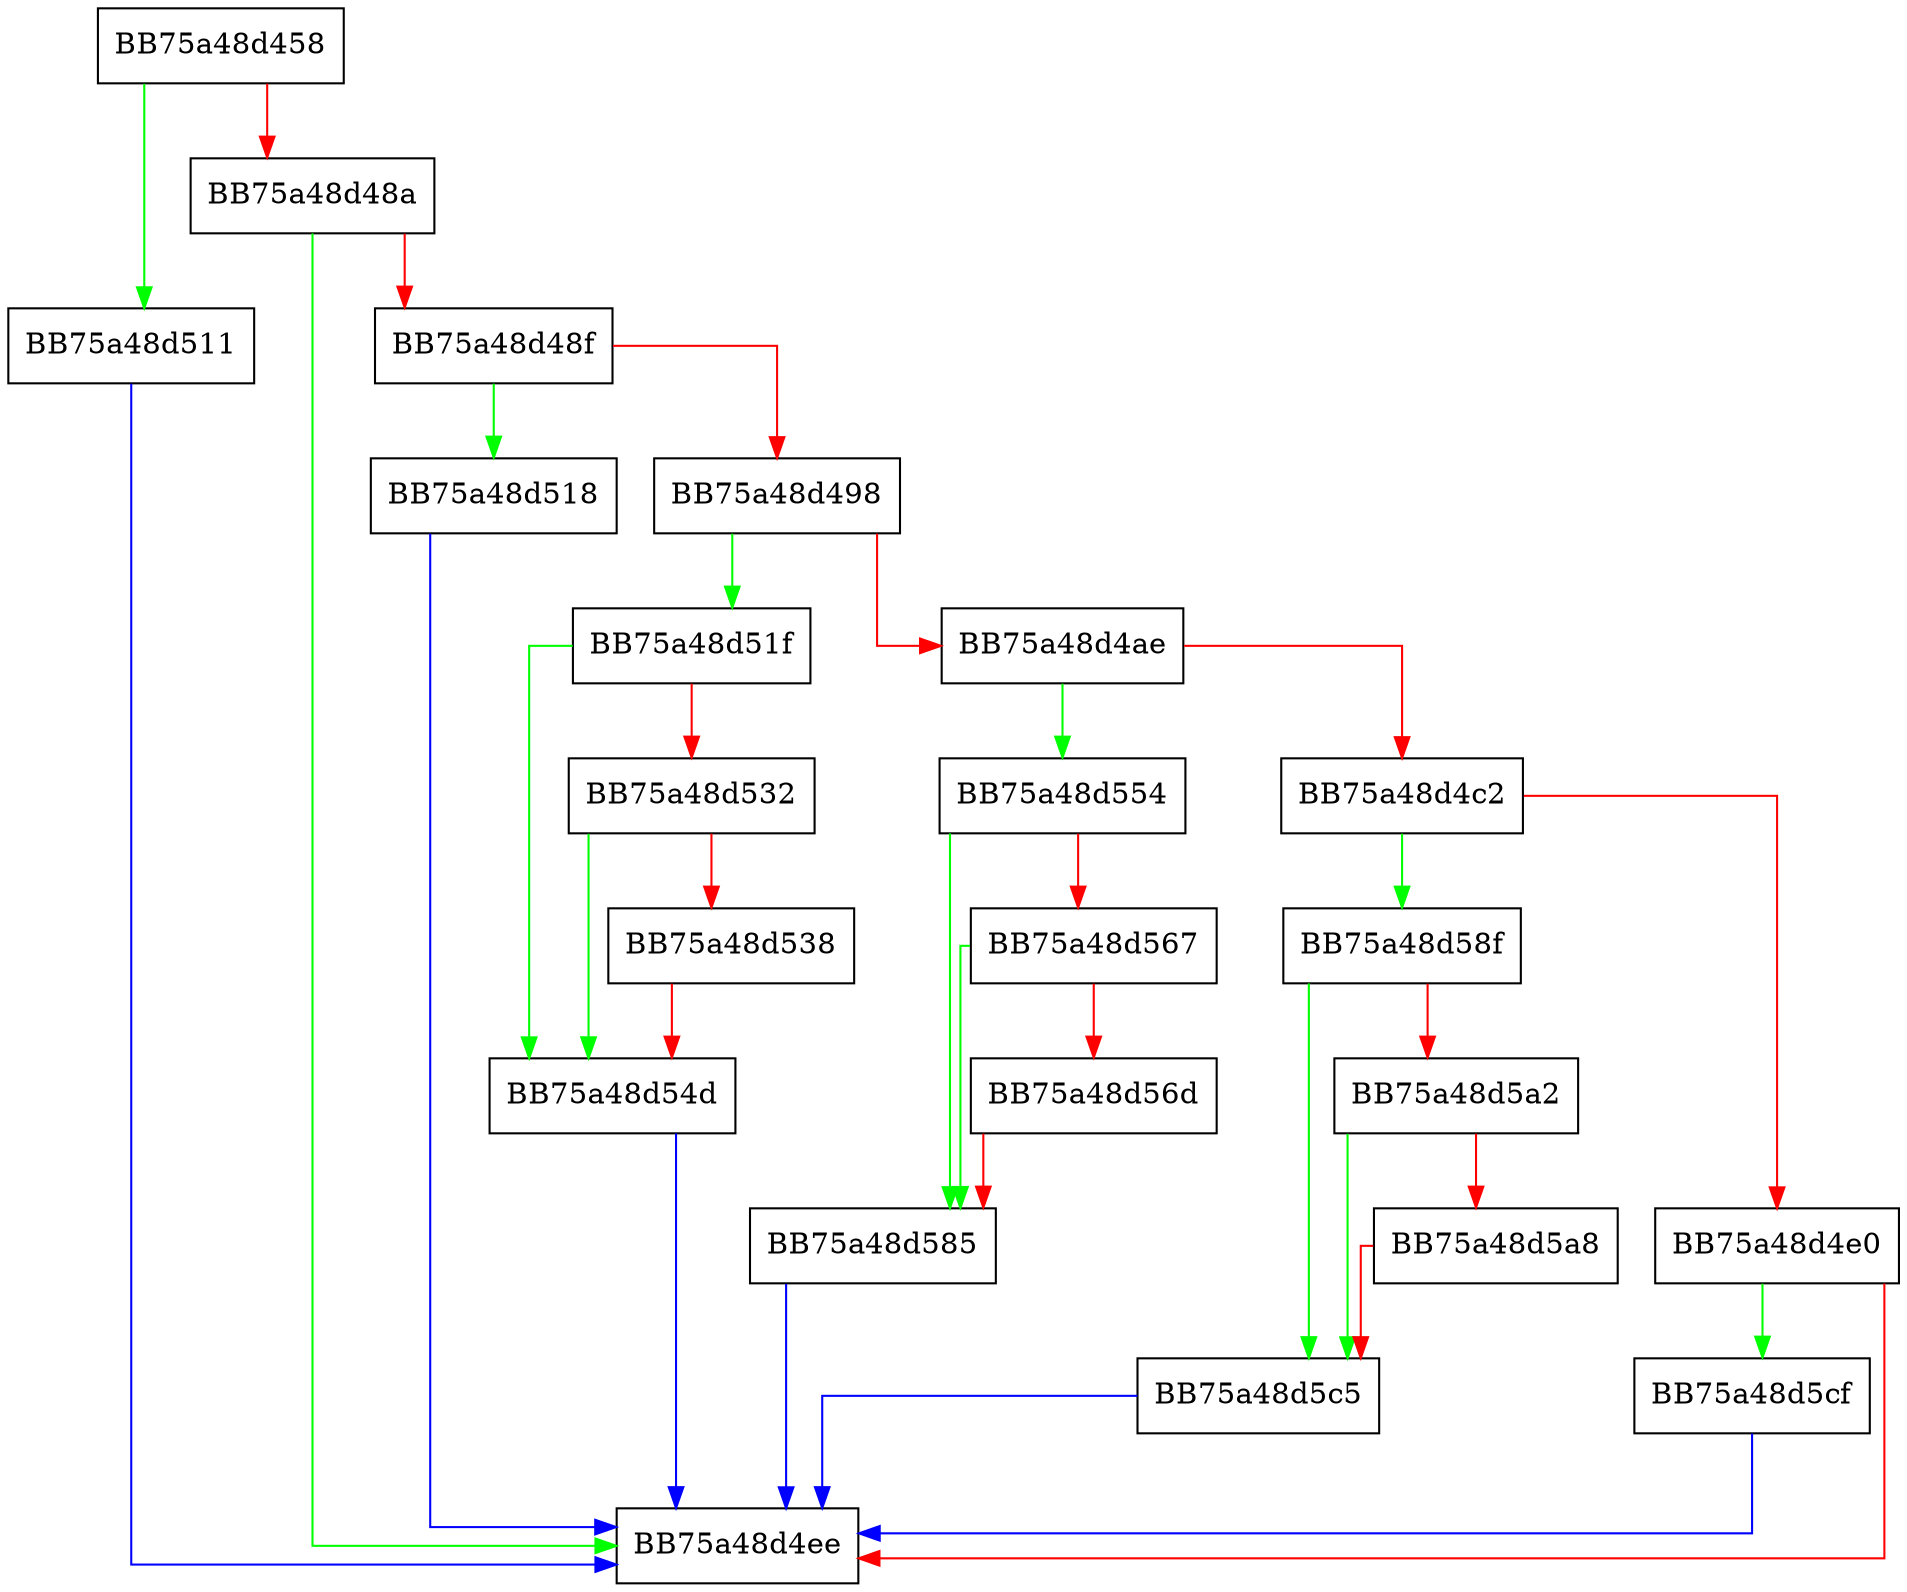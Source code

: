 digraph GetDllName {
  node [shape="box"];
  graph [splines=ortho];
  BB75a48d458 -> BB75a48d511 [color="green"];
  BB75a48d458 -> BB75a48d48a [color="red"];
  BB75a48d48a -> BB75a48d4ee [color="green"];
  BB75a48d48a -> BB75a48d48f [color="red"];
  BB75a48d48f -> BB75a48d518 [color="green"];
  BB75a48d48f -> BB75a48d498 [color="red"];
  BB75a48d498 -> BB75a48d51f [color="green"];
  BB75a48d498 -> BB75a48d4ae [color="red"];
  BB75a48d4ae -> BB75a48d554 [color="green"];
  BB75a48d4ae -> BB75a48d4c2 [color="red"];
  BB75a48d4c2 -> BB75a48d58f [color="green"];
  BB75a48d4c2 -> BB75a48d4e0 [color="red"];
  BB75a48d4e0 -> BB75a48d5cf [color="green"];
  BB75a48d4e0 -> BB75a48d4ee [color="red"];
  BB75a48d511 -> BB75a48d4ee [color="blue"];
  BB75a48d518 -> BB75a48d4ee [color="blue"];
  BB75a48d51f -> BB75a48d54d [color="green"];
  BB75a48d51f -> BB75a48d532 [color="red"];
  BB75a48d532 -> BB75a48d54d [color="green"];
  BB75a48d532 -> BB75a48d538 [color="red"];
  BB75a48d538 -> BB75a48d54d [color="red"];
  BB75a48d54d -> BB75a48d4ee [color="blue"];
  BB75a48d554 -> BB75a48d585 [color="green"];
  BB75a48d554 -> BB75a48d567 [color="red"];
  BB75a48d567 -> BB75a48d585 [color="green"];
  BB75a48d567 -> BB75a48d56d [color="red"];
  BB75a48d56d -> BB75a48d585 [color="red"];
  BB75a48d585 -> BB75a48d4ee [color="blue"];
  BB75a48d58f -> BB75a48d5c5 [color="green"];
  BB75a48d58f -> BB75a48d5a2 [color="red"];
  BB75a48d5a2 -> BB75a48d5c5 [color="green"];
  BB75a48d5a2 -> BB75a48d5a8 [color="red"];
  BB75a48d5a8 -> BB75a48d5c5 [color="red"];
  BB75a48d5c5 -> BB75a48d4ee [color="blue"];
  BB75a48d5cf -> BB75a48d4ee [color="blue"];
}